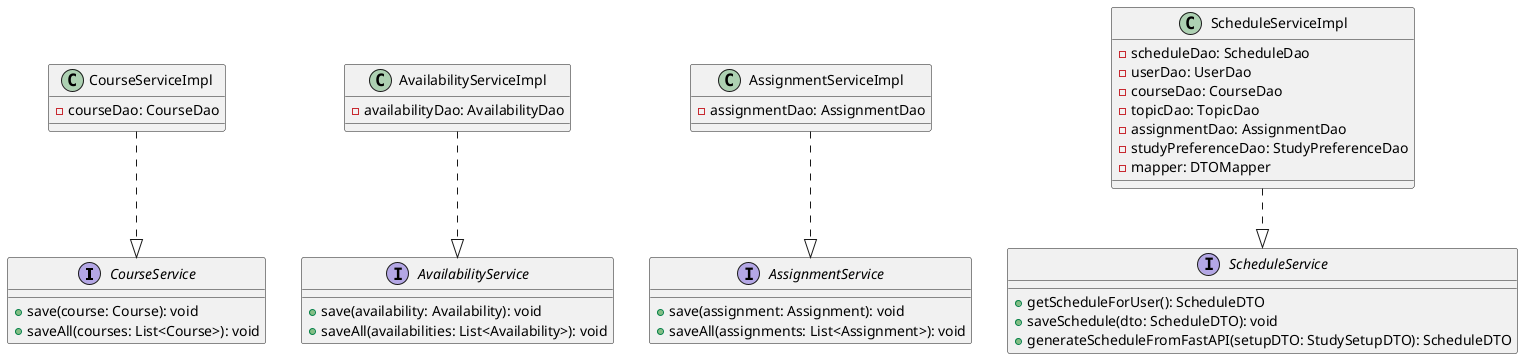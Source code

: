 @startuml

interface CourseService {
  + save(course: Course): void
  + saveAll(courses: List<Course>): void
}

interface AvailabilityService {
  + save(availability: Availability): void
  + saveAll(availabilities: List<Availability>): void
}

interface AssignmentService {
  + save(assignment: Assignment): void
  + saveAll(assignments: List<Assignment>): void
}

interface ScheduleService {
  + getScheduleForUser(): ScheduleDTO
  + saveSchedule(dto: ScheduleDTO): void
  + generateScheduleFromFastAPI(setupDTO: StudySetupDTO): ScheduleDTO
}

'================ Implementations ==================
class CourseServiceImpl {
  - courseDao: CourseDao
}

class AvailabilityServiceImpl {
  - availabilityDao: AvailabilityDao
}

class AssignmentServiceImpl {
  - assignmentDao: AssignmentDao
}

class ScheduleServiceImpl {
  - scheduleDao: ScheduleDao
  - userDao: UserDao
  - courseDao: CourseDao
  - topicDao: TopicDao
  - assignmentDao: AssignmentDao
  - studyPreferenceDao: StudyPreferenceDao
  - mapper: DTOMapper
}

'================ Relationships ==================
CourseServiceImpl ..|> CourseService
AvailabilityServiceImpl ..|> AvailabilityService
AssignmentServiceImpl ..|> AssignmentService
ScheduleServiceImpl ..|> ScheduleService

@enduml

@startuml

'================ Interfaces ==================
interface UserService {
  + save(user: User): User
  + findByUid(uid: String): User
}

interface TopicService {
  + save(topic: Topic): void
  + saveAll(topics: List<Topic>): void
}

interface TermService {
  + save(term: Term): void
}

interface StudySetupService {
  + processStudySetup(userUid: String, dto: StudySetupDTO): void
  + getStudySetup(userUid: String): StudySetupDTO
}

interface StudyPreferenceService {
  + getPreference(userUid: String): StudyPreferenceDTO
  + saveOrUpdate(userUid: String, dto: StudyPreferenceDTO): StudyPreferenceDTO
}

interface ExamService {
  + save(exam: Exam): void
  + saveAll(exams: List<Exam>): void
}

class UserServiceImpl {
  - userDao: UserDao
}

class TopicServiceImpl {
  - topicDao: TopicDao
}

class TermServiceImpl {
  - termDao: TermDao
}

class StudySetupServiceImpl {
  - userDao: UserDao
  - courseDao: CourseDao
  - topicDao: TopicDao
  - examDao: ExamDao
  - assignmentDao: AssignmentDao
  - availabilityDao: AvailabilityDao
}

class StudyPreferenceServiceImpl {
  - studyPreferenceDao: StudyPreferenceDao
  - studyPreferenceMapper: StudyPreferenceMapper
}

class ExamServiceImpl {
  - examDao: ExamDao
}

UserServiceImpl ..|> UserService
TopicServiceImpl ..|> TopicService
TermServiceImpl ..|> TermService
StudySetupServiceImpl ..|> StudySetupService
StudyPreferenceServiceImpl ..|> StudyPreferenceService
ExamServiceImpl ..|> ExamService

@enduml